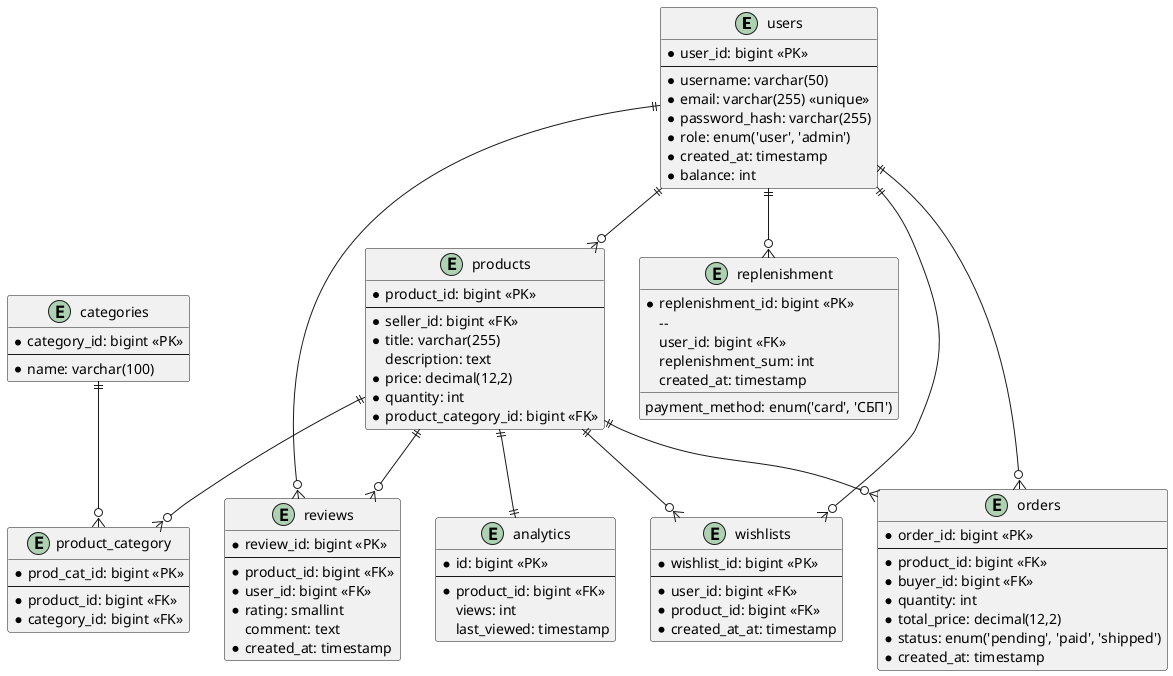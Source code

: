 @startuml ecommerce_db_fixed

entity users {
  * user_id: bigint <<PK>>
  --
  * username: varchar(50)
  * email: varchar(255) <<unique>>
  * password_hash: varchar(255)
  * role: enum('user', 'admin')
  * created_at: timestamp
  * balance: int
}

entity wishlists {
  * wishlist_id: bigint <<PK>>
  --
  * user_id: bigint <<FK>>
  * product_id: bigint <<FK>>
  * created_at_at: timestamp
}

entity replenishment {
  * replenishment_id: bigint <<PK>>
  -- 
  user_id: bigint <<FK>>
  replenishment_sum: int
  payment_method: enum('card', 'СБП')
  created_at: timestamp
}


entity products {
  * product_id: bigint <<PK>>
  --
  * seller_id: bigint <<FK>>
  * title: varchar(255)
  description: text
  * price: decimal(12,2)
  * quantity: int
  * product_category_id: bigint <<FK>>
}

entity product_category {
  * prod_cat_id: bigint <<PK>>
  --
  * product_id: bigint <<FK>>
  * category_id: bigint <<FK>>
}

entity categories {
  * category_id: bigint <<PK>>
  --
  * name: varchar(100)
}

entity orders {
  * order_id: bigint <<PK>>
  --
  * product_id: bigint <<FK>>
  * buyer_id: bigint <<FK>>
  * quantity: int
  * total_price: decimal(12,2)
  * status: enum('pending', 'paid', 'shipped')
  * created_at: timestamp
}

entity reviews {
  * review_id: bigint <<PK>>
  --
  * product_id: bigint <<FK>>
  * user_id: bigint <<FK>>
  * rating: smallint
  comment: text
  * created_at: timestamp
}

entity analytics {
  * id: bigint <<PK>>
  --
  * product_id: bigint <<FK>>
  views: int
  last_viewed: timestamp
}

' Связи
users ||--o{ orders 
users ||--o{ products
products ||--o{ orders
products ||--o{ reviews
products ||--|| analytics
users ||--o{ reviews
users ||--o{ wishlists
products ||--o{ wishlists
users ||--o{ replenishment
products ||--o{ product_category
categories ||--o{ product_category

@enduml
